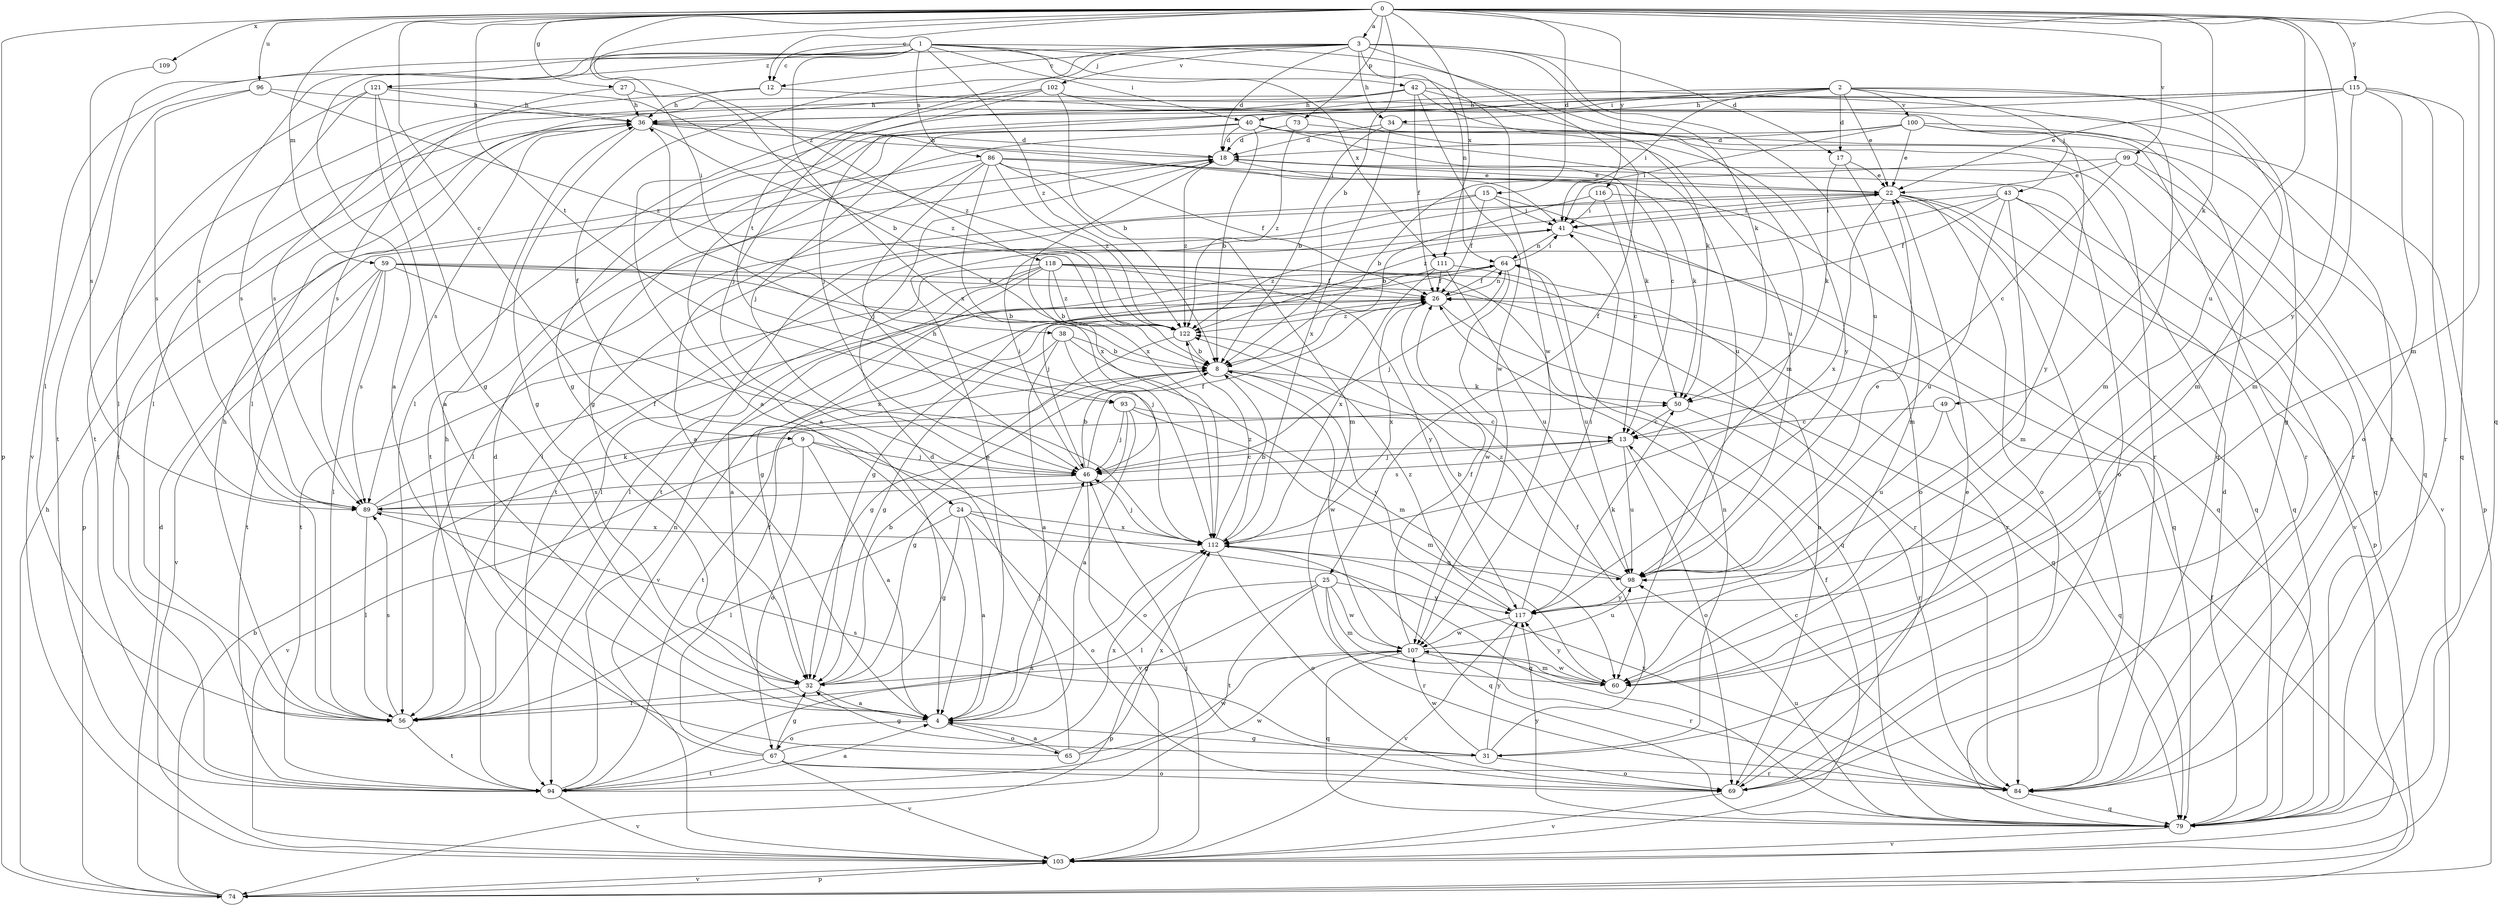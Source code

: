 strict digraph  {
0;
1;
2;
3;
4;
8;
9;
12;
13;
15;
17;
18;
22;
24;
25;
26;
27;
31;
32;
34;
36;
38;
40;
41;
42;
43;
46;
49;
50;
56;
59;
60;
64;
65;
67;
69;
73;
74;
79;
84;
86;
89;
93;
94;
96;
98;
99;
100;
102;
103;
107;
109;
111;
112;
115;
116;
117;
118;
121;
122;
0 -> 3  [label=a];
0 -> 8  [label=b];
0 -> 9  [label=c];
0 -> 12  [label=c];
0 -> 15  [label=d];
0 -> 27  [label=g];
0 -> 38  [label=i];
0 -> 49  [label=k];
0 -> 59  [label=m];
0 -> 60  [label=m];
0 -> 73  [label=p];
0 -> 74  [label=p];
0 -> 79  [label=q];
0 -> 93  [label=t];
0 -> 96  [label=u];
0 -> 98  [label=u];
0 -> 99  [label=v];
0 -> 109  [label=x];
0 -> 111  [label=x];
0 -> 115  [label=y];
0 -> 116  [label=y];
0 -> 117  [label=y];
0 -> 118  [label=z];
1 -> 4  [label=a];
1 -> 12  [label=c];
1 -> 40  [label=i];
1 -> 42  [label=j];
1 -> 56  [label=l];
1 -> 60  [label=m];
1 -> 86  [label=s];
1 -> 89  [label=s];
1 -> 107  [label=w];
1 -> 111  [label=x];
1 -> 112  [label=x];
1 -> 121  [label=z];
1 -> 122  [label=z];
2 -> 17  [label=d];
2 -> 22  [label=e];
2 -> 31  [label=g];
2 -> 34  [label=h];
2 -> 40  [label=i];
2 -> 41  [label=i];
2 -> 43  [label=j];
2 -> 46  [label=j];
2 -> 56  [label=l];
2 -> 60  [label=m];
2 -> 100  [label=v];
3 -> 12  [label=c];
3 -> 17  [label=d];
3 -> 18  [label=d];
3 -> 24  [label=f];
3 -> 25  [label=f];
3 -> 34  [label=h];
3 -> 50  [label=k];
3 -> 64  [label=n];
3 -> 93  [label=t];
3 -> 98  [label=u];
3 -> 102  [label=v];
3 -> 103  [label=v];
4 -> 22  [label=e];
4 -> 31  [label=g];
4 -> 46  [label=j];
4 -> 65  [label=o];
4 -> 67  [label=o];
8 -> 50  [label=k];
8 -> 94  [label=t];
8 -> 107  [label=w];
8 -> 117  [label=y];
9 -> 4  [label=a];
9 -> 46  [label=j];
9 -> 67  [label=o];
9 -> 69  [label=o];
9 -> 103  [label=v];
12 -> 36  [label=h];
12 -> 79  [label=q];
12 -> 89  [label=s];
13 -> 46  [label=j];
13 -> 69  [label=o];
13 -> 89  [label=s];
13 -> 98  [label=u];
15 -> 26  [label=f];
15 -> 41  [label=i];
15 -> 56  [label=l];
15 -> 69  [label=o];
15 -> 94  [label=t];
17 -> 22  [label=e];
17 -> 50  [label=k];
17 -> 60  [label=m];
18 -> 22  [label=e];
18 -> 36  [label=h];
18 -> 50  [label=k];
18 -> 69  [label=o];
18 -> 112  [label=x];
18 -> 122  [label=z];
22 -> 41  [label=i];
22 -> 56  [label=l];
22 -> 69  [label=o];
22 -> 74  [label=p];
22 -> 79  [label=q];
22 -> 84  [label=r];
22 -> 94  [label=t];
22 -> 112  [label=x];
24 -> 4  [label=a];
24 -> 32  [label=g];
24 -> 56  [label=l];
24 -> 69  [label=o];
24 -> 79  [label=q];
24 -> 112  [label=x];
25 -> 56  [label=l];
25 -> 60  [label=m];
25 -> 74  [label=p];
25 -> 84  [label=r];
25 -> 94  [label=t];
25 -> 107  [label=w];
25 -> 117  [label=y];
26 -> 64  [label=n];
26 -> 79  [label=q];
26 -> 103  [label=v];
26 -> 112  [label=x];
26 -> 122  [label=z];
27 -> 8  [label=b];
27 -> 36  [label=h];
27 -> 89  [label=s];
31 -> 26  [label=f];
31 -> 32  [label=g];
31 -> 64  [label=n];
31 -> 69  [label=o];
31 -> 89  [label=s];
31 -> 107  [label=w];
31 -> 117  [label=y];
32 -> 4  [label=a];
32 -> 8  [label=b];
32 -> 56  [label=l];
34 -> 8  [label=b];
34 -> 18  [label=d];
34 -> 79  [label=q];
34 -> 112  [label=x];
36 -> 18  [label=d];
36 -> 32  [label=g];
36 -> 41  [label=i];
36 -> 89  [label=s];
36 -> 94  [label=t];
36 -> 122  [label=z];
38 -> 4  [label=a];
38 -> 8  [label=b];
38 -> 32  [label=g];
38 -> 46  [label=j];
38 -> 60  [label=m];
40 -> 4  [label=a];
40 -> 8  [label=b];
40 -> 13  [label=c];
40 -> 18  [label=d];
40 -> 46  [label=j];
40 -> 84  [label=r];
40 -> 94  [label=t];
40 -> 98  [label=u];
41 -> 64  [label=n];
41 -> 79  [label=q];
41 -> 122  [label=z];
42 -> 26  [label=f];
42 -> 36  [label=h];
42 -> 50  [label=k];
42 -> 56  [label=l];
42 -> 84  [label=r];
42 -> 94  [label=t];
42 -> 107  [label=w];
42 -> 117  [label=y];
43 -> 26  [label=f];
43 -> 41  [label=i];
43 -> 60  [label=m];
43 -> 79  [label=q];
43 -> 98  [label=u];
43 -> 103  [label=v];
43 -> 122  [label=z];
46 -> 8  [label=b];
46 -> 13  [label=c];
46 -> 26  [label=f];
46 -> 41  [label=i];
46 -> 89  [label=s];
46 -> 103  [label=v];
49 -> 13  [label=c];
49 -> 79  [label=q];
49 -> 98  [label=u];
50 -> 13  [label=c];
50 -> 84  [label=r];
56 -> 36  [label=h];
56 -> 89  [label=s];
56 -> 94  [label=t];
59 -> 8  [label=b];
59 -> 26  [label=f];
59 -> 56  [label=l];
59 -> 84  [label=r];
59 -> 89  [label=s];
59 -> 94  [label=t];
59 -> 103  [label=v];
59 -> 112  [label=x];
60 -> 107  [label=w];
60 -> 117  [label=y];
64 -> 26  [label=f];
64 -> 32  [label=g];
64 -> 41  [label=i];
64 -> 46  [label=j];
64 -> 56  [label=l];
64 -> 98  [label=u];
64 -> 107  [label=w];
65 -> 4  [label=a];
65 -> 18  [label=d];
65 -> 36  [label=h];
65 -> 107  [label=w];
65 -> 112  [label=x];
67 -> 18  [label=d];
67 -> 26  [label=f];
67 -> 32  [label=g];
67 -> 69  [label=o];
67 -> 84  [label=r];
67 -> 94  [label=t];
67 -> 103  [label=v];
67 -> 112  [label=x];
69 -> 22  [label=e];
69 -> 103  [label=v];
73 -> 18  [label=d];
73 -> 84  [label=r];
73 -> 122  [label=z];
74 -> 8  [label=b];
74 -> 18  [label=d];
74 -> 26  [label=f];
74 -> 36  [label=h];
74 -> 103  [label=v];
79 -> 18  [label=d];
79 -> 98  [label=u];
79 -> 103  [label=v];
79 -> 117  [label=y];
84 -> 13  [label=c];
84 -> 79  [label=q];
84 -> 112  [label=x];
86 -> 4  [label=a];
86 -> 22  [label=e];
86 -> 26  [label=f];
86 -> 46  [label=j];
86 -> 50  [label=k];
86 -> 60  [label=m];
86 -> 74  [label=p];
86 -> 112  [label=x];
86 -> 122  [label=z];
89 -> 26  [label=f];
89 -> 50  [label=k];
89 -> 56  [label=l];
89 -> 112  [label=x];
93 -> 4  [label=a];
93 -> 13  [label=c];
93 -> 32  [label=g];
93 -> 46  [label=j];
93 -> 60  [label=m];
94 -> 4  [label=a];
94 -> 64  [label=n];
94 -> 103  [label=v];
94 -> 107  [label=w];
94 -> 112  [label=x];
96 -> 36  [label=h];
96 -> 89  [label=s];
96 -> 94  [label=t];
96 -> 122  [label=z];
98 -> 8  [label=b];
98 -> 22  [label=e];
98 -> 117  [label=y];
98 -> 122  [label=z];
99 -> 8  [label=b];
99 -> 13  [label=c];
99 -> 22  [label=e];
99 -> 79  [label=q];
99 -> 103  [label=v];
100 -> 18  [label=d];
100 -> 22  [label=e];
100 -> 32  [label=g];
100 -> 41  [label=i];
100 -> 74  [label=p];
100 -> 84  [label=r];
100 -> 117  [label=y];
102 -> 4  [label=a];
102 -> 8  [label=b];
102 -> 36  [label=h];
102 -> 46  [label=j];
102 -> 60  [label=m];
102 -> 98  [label=u];
103 -> 26  [label=f];
103 -> 46  [label=j];
103 -> 74  [label=p];
107 -> 26  [label=f];
107 -> 32  [label=g];
107 -> 60  [label=m];
107 -> 79  [label=q];
107 -> 84  [label=r];
107 -> 98  [label=u];
109 -> 89  [label=s];
111 -> 26  [label=f];
111 -> 46  [label=j];
111 -> 69  [label=o];
111 -> 98  [label=u];
111 -> 112  [label=x];
112 -> 8  [label=b];
112 -> 36  [label=h];
112 -> 46  [label=j];
112 -> 69  [label=o];
112 -> 79  [label=q];
112 -> 98  [label=u];
112 -> 122  [label=z];
115 -> 22  [label=e];
115 -> 32  [label=g];
115 -> 36  [label=h];
115 -> 56  [label=l];
115 -> 60  [label=m];
115 -> 69  [label=o];
115 -> 79  [label=q];
115 -> 84  [label=r];
116 -> 8  [label=b];
116 -> 13  [label=c];
116 -> 41  [label=i];
116 -> 79  [label=q];
117 -> 41  [label=i];
117 -> 50  [label=k];
117 -> 103  [label=v];
117 -> 107  [label=w];
117 -> 122  [label=z];
118 -> 4  [label=a];
118 -> 8  [label=b];
118 -> 26  [label=f];
118 -> 32  [label=g];
118 -> 56  [label=l];
118 -> 79  [label=q];
118 -> 84  [label=r];
118 -> 94  [label=t];
118 -> 117  [label=y];
118 -> 122  [label=z];
121 -> 4  [label=a];
121 -> 32  [label=g];
121 -> 36  [label=h];
121 -> 56  [label=l];
121 -> 89  [label=s];
121 -> 122  [label=z];
122 -> 8  [label=b];
122 -> 32  [label=g];
}
